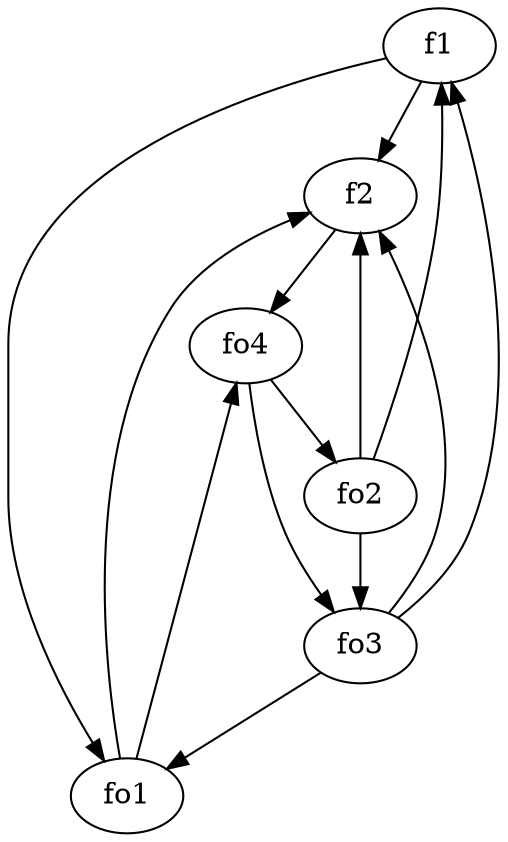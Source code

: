 strict digraph  {
f1;
f2;
fo1;
fo2;
fo3;
fo4;
f1 -> fo1  [weight=2];
f1 -> f2  [weight=2];
f2 -> fo4  [weight=2];
fo1 -> f2  [weight=2];
fo1 -> fo4  [weight=2];
fo2 -> f2  [weight=2];
fo2 -> f1  [weight=2];
fo2 -> fo3  [weight=2];
fo3 -> f2  [weight=2];
fo3 -> fo1  [weight=2];
fo3 -> f1  [weight=2];
fo4 -> fo2  [weight=2];
fo4 -> fo3  [weight=2];
}
